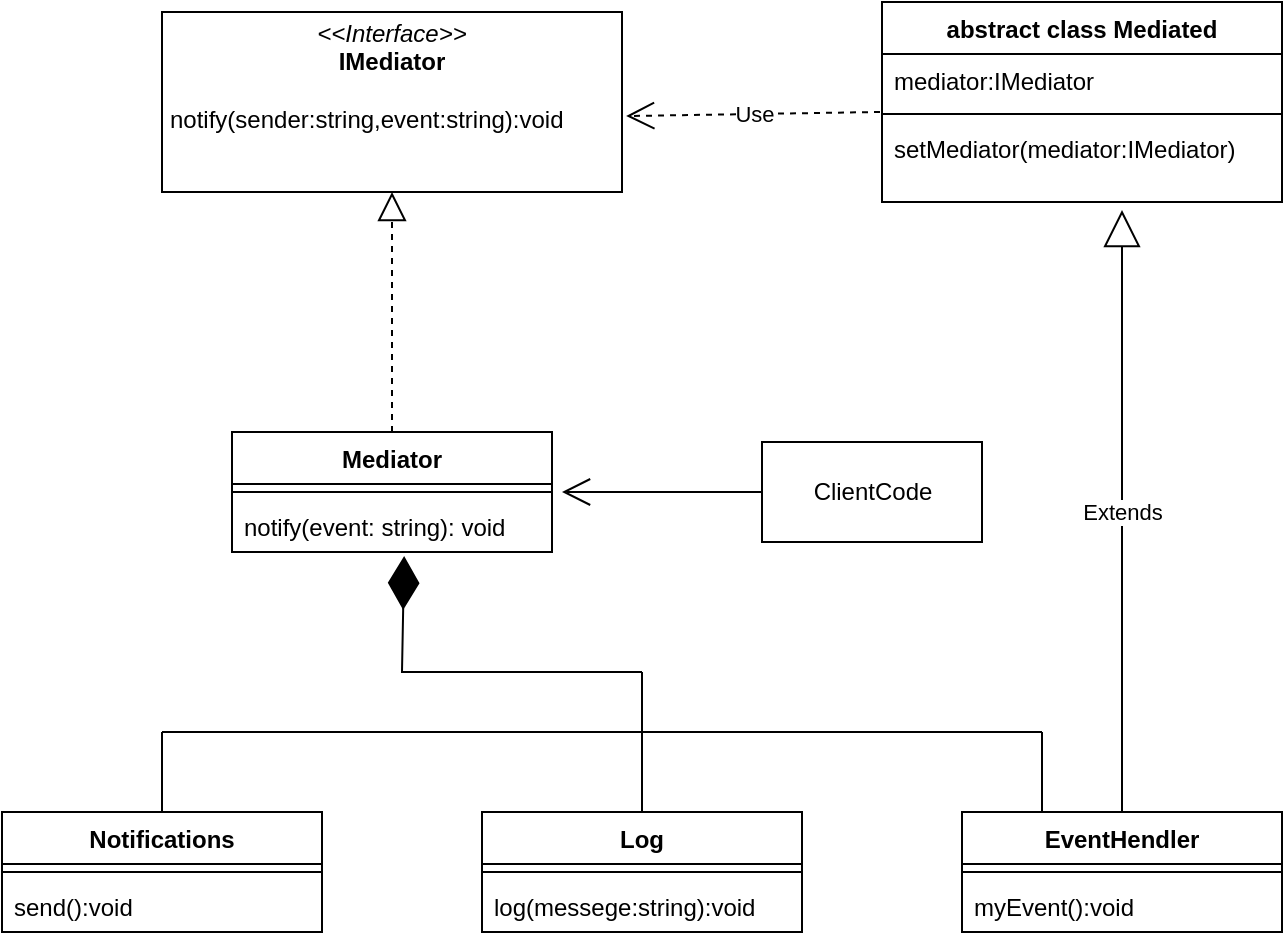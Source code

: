 <mxfile version="20.8.16" type="device"><diagram name="Страница 1" id="lwnYVB7vcMuAo1Xy5iRF"><mxGraphModel dx="1118" dy="531" grid="1" gridSize="10" guides="1" tooltips="1" connect="1" arrows="1" fold="1" page="1" pageScale="1" pageWidth="827" pageHeight="1169" math="0" shadow="0"><root><mxCell id="0"/><mxCell id="1" parent="0"/><mxCell id="4glhhB8RwuPhOnmx-RZM-1" value="&lt;p style=&quot;margin:0px;margin-top:4px;text-align:center;&quot;&gt;&lt;i&gt;&amp;lt;&amp;lt;Interface&amp;gt;&amp;gt;&lt;/i&gt;&lt;br&gt;&lt;/p&gt;&lt;div style=&quot;text-align: center;&quot;&gt;&lt;b&gt;IMediator&lt;/b&gt;&lt;/div&gt;&lt;div style=&quot;text-align: center;&quot;&gt;&lt;b&gt;&lt;br&gt;&lt;/b&gt;&lt;/div&gt;&lt;p style=&quot;margin:0px;margin-left:4px;&quot;&gt;notify(sender:string,event:string):void&lt;br&gt;&lt;/p&gt;" style="verticalAlign=top;align=left;overflow=fill;fontSize=12;fontFamily=Helvetica;html=1;" vertex="1" parent="1"><mxGeometry x="120" y="40" width="230" height="90" as="geometry"/></mxCell><mxCell id="4glhhB8RwuPhOnmx-RZM-2" value="abstract class Mediated" style="swimlane;fontStyle=1;align=center;verticalAlign=top;childLayout=stackLayout;horizontal=1;startSize=26;horizontalStack=0;resizeParent=1;resizeParentMax=0;resizeLast=0;collapsible=1;marginBottom=0;" vertex="1" parent="1"><mxGeometry x="480" y="35" width="200" height="100" as="geometry"/></mxCell><mxCell id="4glhhB8RwuPhOnmx-RZM-3" value="  mediator:IMediator" style="text;strokeColor=none;fillColor=none;align=left;verticalAlign=top;spacingLeft=4;spacingRight=4;overflow=hidden;rotatable=0;points=[[0,0.5],[1,0.5]];portConstraint=eastwest;" vertex="1" parent="4glhhB8RwuPhOnmx-RZM-2"><mxGeometry y="26" width="200" height="26" as="geometry"/></mxCell><mxCell id="4glhhB8RwuPhOnmx-RZM-4" value="" style="line;strokeWidth=1;fillColor=none;align=left;verticalAlign=middle;spacingTop=-1;spacingLeft=3;spacingRight=3;rotatable=0;labelPosition=right;points=[];portConstraint=eastwest;strokeColor=inherit;" vertex="1" parent="4glhhB8RwuPhOnmx-RZM-2"><mxGeometry y="52" width="200" height="8" as="geometry"/></mxCell><mxCell id="4glhhB8RwuPhOnmx-RZM-5" value="setMediator(mediator:IMediator)" style="text;strokeColor=none;fillColor=none;align=left;verticalAlign=top;spacingLeft=4;spacingRight=4;overflow=hidden;rotatable=0;points=[[0,0.5],[1,0.5]];portConstraint=eastwest;" vertex="1" parent="4glhhB8RwuPhOnmx-RZM-2"><mxGeometry y="60" width="200" height="40" as="geometry"/></mxCell><mxCell id="4glhhB8RwuPhOnmx-RZM-8" value="Use" style="endArrow=open;endSize=12;dashed=1;html=1;rounded=0;exitX=-0.005;exitY=1.115;exitDx=0;exitDy=0;exitPerimeter=0;entryX=1.009;entryY=0.578;entryDx=0;entryDy=0;entryPerimeter=0;" edge="1" parent="1" source="4glhhB8RwuPhOnmx-RZM-3" target="4glhhB8RwuPhOnmx-RZM-1"><mxGeometry width="160" relative="1" as="geometry"><mxPoint x="330" y="280" as="sourcePoint"/><mxPoint x="490" y="280" as="targetPoint"/></mxGeometry></mxCell><mxCell id="4glhhB8RwuPhOnmx-RZM-9" value="Notifications" style="swimlane;fontStyle=1;align=center;verticalAlign=top;childLayout=stackLayout;horizontal=1;startSize=26;horizontalStack=0;resizeParent=1;resizeParentMax=0;resizeLast=0;collapsible=1;marginBottom=0;" vertex="1" parent="1"><mxGeometry x="40" y="440" width="160" height="60" as="geometry"/></mxCell><mxCell id="4glhhB8RwuPhOnmx-RZM-11" value="" style="line;strokeWidth=1;fillColor=none;align=left;verticalAlign=middle;spacingTop=-1;spacingLeft=3;spacingRight=3;rotatable=0;labelPosition=right;points=[];portConstraint=eastwest;strokeColor=inherit;" vertex="1" parent="4glhhB8RwuPhOnmx-RZM-9"><mxGeometry y="26" width="160" height="8" as="geometry"/></mxCell><mxCell id="4glhhB8RwuPhOnmx-RZM-12" value="send():void" style="text;strokeColor=none;fillColor=none;align=left;verticalAlign=top;spacingLeft=4;spacingRight=4;overflow=hidden;rotatable=0;points=[[0,0.5],[1,0.5]];portConstraint=eastwest;" vertex="1" parent="4glhhB8RwuPhOnmx-RZM-9"><mxGeometry y="34" width="160" height="26" as="geometry"/></mxCell><mxCell id="4glhhB8RwuPhOnmx-RZM-14" value="Log" style="swimlane;fontStyle=1;align=center;verticalAlign=top;childLayout=stackLayout;horizontal=1;startSize=26;horizontalStack=0;resizeParent=1;resizeParentMax=0;resizeLast=0;collapsible=1;marginBottom=0;" vertex="1" parent="1"><mxGeometry x="280" y="440" width="160" height="60" as="geometry"/></mxCell><mxCell id="4glhhB8RwuPhOnmx-RZM-16" value="" style="line;strokeWidth=1;fillColor=none;align=left;verticalAlign=middle;spacingTop=-1;spacingLeft=3;spacingRight=3;rotatable=0;labelPosition=right;points=[];portConstraint=eastwest;strokeColor=inherit;" vertex="1" parent="4glhhB8RwuPhOnmx-RZM-14"><mxGeometry y="26" width="160" height="8" as="geometry"/></mxCell><mxCell id="4glhhB8RwuPhOnmx-RZM-17" value="log(messege:string):void" style="text;strokeColor=none;fillColor=none;align=left;verticalAlign=top;spacingLeft=4;spacingRight=4;overflow=hidden;rotatable=0;points=[[0,0.5],[1,0.5]];portConstraint=eastwest;" vertex="1" parent="4glhhB8RwuPhOnmx-RZM-14"><mxGeometry y="34" width="160" height="26" as="geometry"/></mxCell><mxCell id="4glhhB8RwuPhOnmx-RZM-18" value="EventHendler" style="swimlane;fontStyle=1;align=center;verticalAlign=top;childLayout=stackLayout;horizontal=1;startSize=26;horizontalStack=0;resizeParent=1;resizeParentMax=0;resizeLast=0;collapsible=1;marginBottom=0;" vertex="1" parent="1"><mxGeometry x="520" y="440" width="160" height="60" as="geometry"/></mxCell><mxCell id="4glhhB8RwuPhOnmx-RZM-20" value="" style="line;strokeWidth=1;fillColor=none;align=left;verticalAlign=middle;spacingTop=-1;spacingLeft=3;spacingRight=3;rotatable=0;labelPosition=right;points=[];portConstraint=eastwest;strokeColor=inherit;" vertex="1" parent="4glhhB8RwuPhOnmx-RZM-18"><mxGeometry y="26" width="160" height="8" as="geometry"/></mxCell><mxCell id="4glhhB8RwuPhOnmx-RZM-21" value="myEvent():void" style="text;strokeColor=none;fillColor=none;align=left;verticalAlign=top;spacingLeft=4;spacingRight=4;overflow=hidden;rotatable=0;points=[[0,0.5],[1,0.5]];portConstraint=eastwest;" vertex="1" parent="4glhhB8RwuPhOnmx-RZM-18"><mxGeometry y="34" width="160" height="26" as="geometry"/></mxCell><mxCell id="4glhhB8RwuPhOnmx-RZM-23" value="Extends" style="endArrow=block;endSize=16;endFill=0;html=1;rounded=0;exitX=0.5;exitY=0;exitDx=0;exitDy=0;entryX=0.6;entryY=1.1;entryDx=0;entryDy=0;entryPerimeter=0;" edge="1" parent="1" source="4glhhB8RwuPhOnmx-RZM-18" target="4glhhB8RwuPhOnmx-RZM-5"><mxGeometry width="160" relative="1" as="geometry"><mxPoint x="330" y="280" as="sourcePoint"/><mxPoint x="490" y="280" as="targetPoint"/></mxGeometry></mxCell><mxCell id="4glhhB8RwuPhOnmx-RZM-24" value="Mediator" style="swimlane;fontStyle=1;align=center;verticalAlign=top;childLayout=stackLayout;horizontal=1;startSize=26;horizontalStack=0;resizeParent=1;resizeParentMax=0;resizeLast=0;collapsible=1;marginBottom=0;" vertex="1" parent="1"><mxGeometry x="155" y="250" width="160" height="60" as="geometry"/></mxCell><mxCell id="4glhhB8RwuPhOnmx-RZM-26" value="" style="line;strokeWidth=1;fillColor=none;align=left;verticalAlign=middle;spacingTop=-1;spacingLeft=3;spacingRight=3;rotatable=0;labelPosition=right;points=[];portConstraint=eastwest;strokeColor=inherit;" vertex="1" parent="4glhhB8RwuPhOnmx-RZM-24"><mxGeometry y="26" width="160" height="8" as="geometry"/></mxCell><mxCell id="4glhhB8RwuPhOnmx-RZM-27" value="notify(event: string): void " style="text;strokeColor=none;fillColor=none;align=left;verticalAlign=top;spacingLeft=4;spacingRight=4;overflow=hidden;rotatable=0;points=[[0,0.5],[1,0.5]];portConstraint=eastwest;" vertex="1" parent="4glhhB8RwuPhOnmx-RZM-24"><mxGeometry y="34" width="160" height="26" as="geometry"/></mxCell><mxCell id="4glhhB8RwuPhOnmx-RZM-28" value="" style="endArrow=block;dashed=1;endFill=0;endSize=12;html=1;rounded=0;exitX=0.5;exitY=0;exitDx=0;exitDy=0;entryX=0.5;entryY=1;entryDx=0;entryDy=0;" edge="1" parent="1" source="4glhhB8RwuPhOnmx-RZM-24" target="4glhhB8RwuPhOnmx-RZM-1"><mxGeometry width="160" relative="1" as="geometry"><mxPoint x="330" y="280" as="sourcePoint"/><mxPoint x="490" y="280" as="targetPoint"/></mxGeometry></mxCell><mxCell id="4glhhB8RwuPhOnmx-RZM-29" value="" style="endArrow=none;html=1;rounded=0;exitX=0.5;exitY=0;exitDx=0;exitDy=0;" edge="1" parent="1" source="4glhhB8RwuPhOnmx-RZM-14"><mxGeometry width="50" height="50" relative="1" as="geometry"><mxPoint x="350" y="430" as="sourcePoint"/><mxPoint x="360" y="400" as="targetPoint"/></mxGeometry></mxCell><mxCell id="4glhhB8RwuPhOnmx-RZM-30" value="" style="endArrow=none;html=1;rounded=0;exitX=0.5;exitY=0;exitDx=0;exitDy=0;" edge="1" parent="1" source="4glhhB8RwuPhOnmx-RZM-9"><mxGeometry width="50" height="50" relative="1" as="geometry"><mxPoint x="370" y="450" as="sourcePoint"/><mxPoint x="120" y="400" as="targetPoint"/></mxGeometry></mxCell><mxCell id="4glhhB8RwuPhOnmx-RZM-31" value="" style="endArrow=none;html=1;rounded=0;exitX=0.25;exitY=0;exitDx=0;exitDy=0;" edge="1" parent="1" source="4glhhB8RwuPhOnmx-RZM-18"><mxGeometry width="50" height="50" relative="1" as="geometry"><mxPoint x="380" y="460" as="sourcePoint"/><mxPoint x="560" y="400" as="targetPoint"/></mxGeometry></mxCell><mxCell id="4glhhB8RwuPhOnmx-RZM-32" value="" style="endArrow=none;html=1;rounded=0;" edge="1" parent="1"><mxGeometry width="50" height="50" relative="1" as="geometry"><mxPoint x="120" y="400" as="sourcePoint"/><mxPoint x="560" y="400" as="targetPoint"/></mxGeometry></mxCell><mxCell id="4glhhB8RwuPhOnmx-RZM-33" value="" style="endArrow=diamondThin;endFill=1;endSize=24;html=1;rounded=0;entryX=0.538;entryY=1.077;entryDx=0;entryDy=0;entryPerimeter=0;" edge="1" parent="1" target="4glhhB8RwuPhOnmx-RZM-27"><mxGeometry width="160" relative="1" as="geometry"><mxPoint x="360" y="370" as="sourcePoint"/><mxPoint x="490" y="280" as="targetPoint"/><Array as="points"><mxPoint x="240" y="370"/></Array></mxGeometry></mxCell><mxCell id="4glhhB8RwuPhOnmx-RZM-34" value="" style="endArrow=none;html=1;rounded=0;" edge="1" parent="1"><mxGeometry width="50" height="50" relative="1" as="geometry"><mxPoint x="360" y="400" as="sourcePoint"/><mxPoint x="360" y="370" as="targetPoint"/></mxGeometry></mxCell><mxCell id="4glhhB8RwuPhOnmx-RZM-35" value="ClientCode" style="html=1;" vertex="1" parent="1"><mxGeometry x="420" y="255" width="110" height="50" as="geometry"/></mxCell><mxCell id="4glhhB8RwuPhOnmx-RZM-36" value="" style="endArrow=open;endFill=1;endSize=12;html=1;rounded=0;" edge="1" parent="1"><mxGeometry width="160" relative="1" as="geometry"><mxPoint x="420" y="280" as="sourcePoint"/><mxPoint x="320" y="280" as="targetPoint"/></mxGeometry></mxCell></root></mxGraphModel></diagram></mxfile>